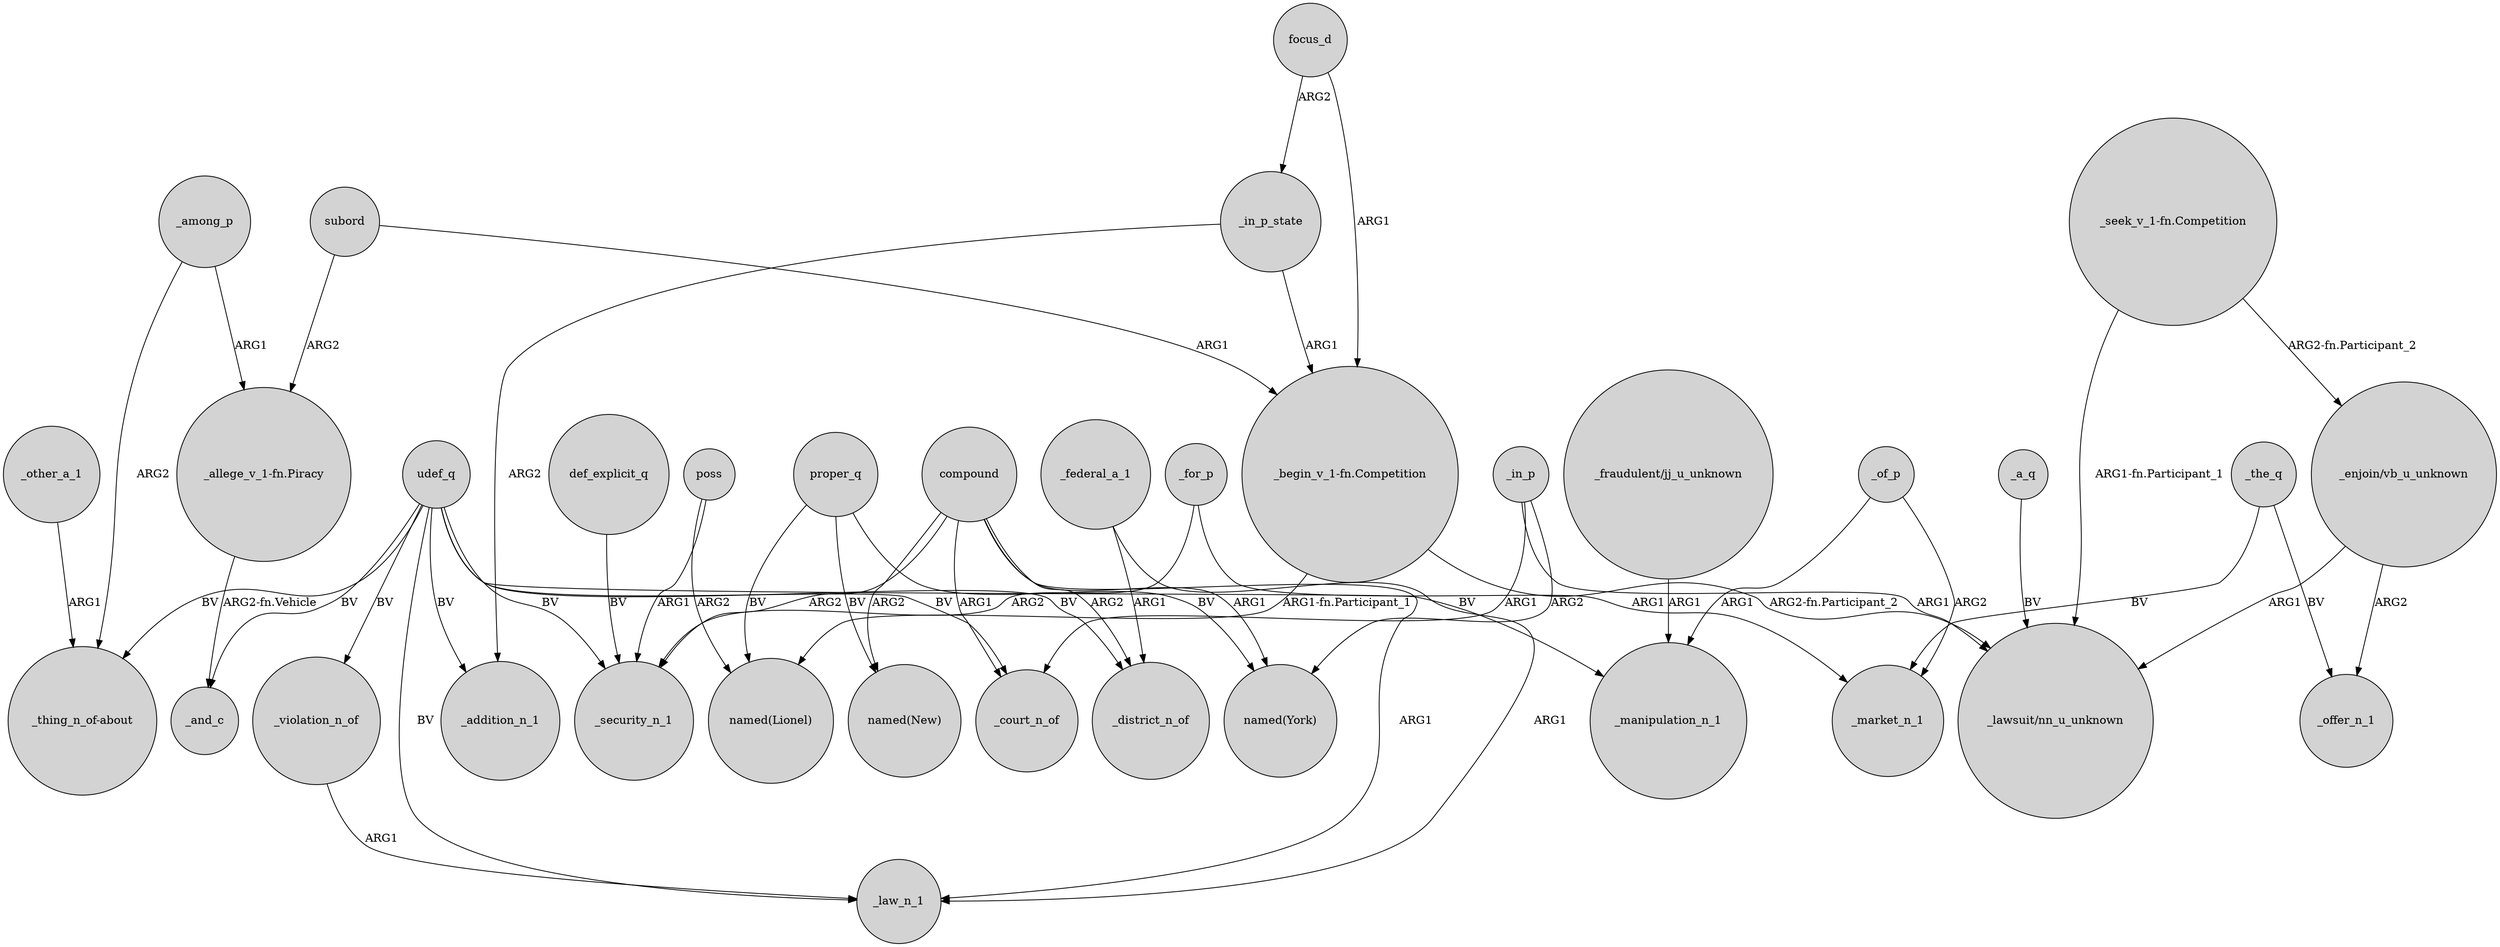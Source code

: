 digraph {
	node [shape=circle style=filled]
	_other_a_1 -> "_thing_n_of-about" [label=ARG1]
	"_allege_v_1-fn.Piracy" -> _and_c [label="ARG2-fn.Vehicle"]
	_for_p -> _security_n_1 [label=ARG2]
	_in_p -> _court_n_of [label=ARG1]
	poss -> "named(Lionel)" [label=ARG2]
	"_seek_v_1-fn.Competition" -> "_lawsuit/nn_u_unknown" [label="ARG1-fn.Participant_1"]
	focus_d -> _in_p_state [label=ARG2]
	"_begin_v_1-fn.Competition" -> "named(Lionel)" [label="ARG1-fn.Participant_1"]
	_violation_n_of -> _law_n_1 [label=ARG1]
	compound -> "named(New)" [label=ARG2]
	"_enjoin/vb_u_unknown" -> _offer_n_1 [label=ARG2]
	"_seek_v_1-fn.Competition" -> "_enjoin/vb_u_unknown" [label="ARG2-fn.Participant_2"]
	proper_q -> "named(New)" [label=BV]
	udef_q -> _addition_n_1 [label=BV]
	_for_p -> _market_n_1 [label=ARG1]
	udef_q -> _and_c [label=BV]
	proper_q -> "named(Lionel)" [label=BV]
	udef_q -> _security_n_1 [label=BV]
	_in_p_state -> "_begin_v_1-fn.Competition" [label=ARG1]
	_the_q -> _market_n_1 [label=BV]
	proper_q -> "named(York)" [label=BV]
	compound -> _district_n_of [label=ARG2]
	focus_d -> "_begin_v_1-fn.Competition" [label=ARG1]
	"_enjoin/vb_u_unknown" -> "_lawsuit/nn_u_unknown" [label=ARG1]
	"_fraudulent/jj_u_unknown" -> _manipulation_n_1 [label=ARG1]
	_in_p -> "named(York)" [label=ARG2]
	compound -> _court_n_of [label=ARG1]
	udef_q -> _violation_n_of [label=BV]
	_among_p -> "_thing_n_of-about" [label=ARG2]
	udef_q -> _manipulation_n_1 [label=BV]
	udef_q -> "_thing_n_of-about" [label=BV]
	subord -> "_allege_v_1-fn.Piracy" [label=ARG2]
	_the_q -> _offer_n_1 [label=BV]
	_in_p -> "_lawsuit/nn_u_unknown" [label=ARG1]
	udef_q -> _court_n_of [label=BV]
	_in_p_state -> _addition_n_1 [label=ARG2]
	compound -> _law_n_1 [label=ARG1]
	subord -> "_begin_v_1-fn.Competition" [label=ARG1]
	_federal_a_1 -> _district_n_of [label=ARG1]
	"_begin_v_1-fn.Competition" -> "_lawsuit/nn_u_unknown" [label="ARG2-fn.Participant_2"]
	udef_q -> _law_n_1 [label=BV]
	compound -> "named(York)" [label=ARG1]
	udef_q -> _district_n_of [label=BV]
	compound -> _security_n_1 [label=ARG2]
	_of_p -> _market_n_1 [label=ARG2]
	_a_q -> "_lawsuit/nn_u_unknown" [label=BV]
	_federal_a_1 -> _law_n_1 [label=ARG1]
	_of_p -> _manipulation_n_1 [label=ARG1]
	_among_p -> "_allege_v_1-fn.Piracy" [label=ARG1]
	poss -> _security_n_1 [label=ARG1]
	def_explicit_q -> _security_n_1 [label=BV]
}
